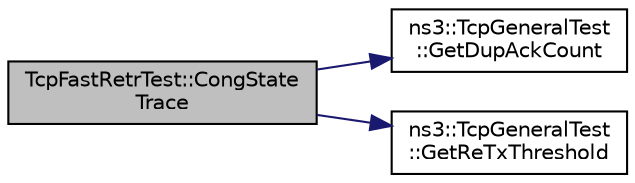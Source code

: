 digraph "TcpFastRetrTest::CongStateTrace"
{
 // LATEX_PDF_SIZE
  edge [fontname="Helvetica",fontsize="10",labelfontname="Helvetica",labelfontsize="10"];
  node [fontname="Helvetica",fontsize="10",shape=record];
  rankdir="LR";
  Node1 [label="TcpFastRetrTest::CongState\lTrace",height=0.2,width=0.4,color="black", fillcolor="grey75", style="filled", fontcolor="black",tooltip="State on Ack state machine changes."];
  Node1 -> Node2 [color="midnightblue",fontsize="10",style="solid",fontname="Helvetica"];
  Node2 [label="ns3::TcpGeneralTest\l::GetDupAckCount",height=0.2,width=0.4,color="black", fillcolor="white", style="filled",URL="$classns3_1_1_tcp_general_test.html#a611c694a4584d9cb3bea28fb0eafa8de",tooltip="Get the number of dupack received."];
  Node1 -> Node3 [color="midnightblue",fontsize="10",style="solid",fontname="Helvetica"];
  Node3 [label="ns3::TcpGeneralTest\l::GetReTxThreshold",height=0.2,width=0.4,color="black", fillcolor="white", style="filled",URL="$classns3_1_1_tcp_general_test.html#a57c1da0bac0011d7984e90648a501633",tooltip="Get the retransmission threshold."];
}
